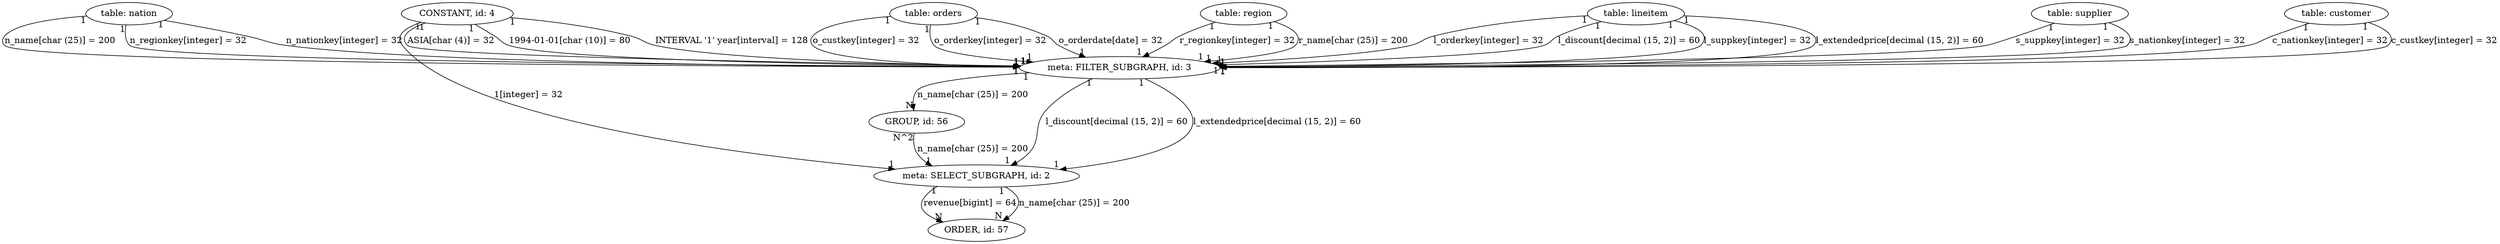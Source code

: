 digraph {
"table: nation" -> "meta: FILTER_SUBGRAPH, id: 3"[label="n_name[char (25)] = 200", headlabel="1", taillabel="1" ]
"table: orders" -> "meta: FILTER_SUBGRAPH, id: 3"[label="o_custkey[integer] = 32", headlabel="1", taillabel="1" ]
"meta: FILTER_SUBGRAPH, id: 3" -> "GROUP, id: 56"[label="n_name[char (25)] = 200", headlabel="N", taillabel="1" ]
"CONSTANT, id: 4" -> "meta: FILTER_SUBGRAPH, id: 3"[label="ASIA[char (4)] = 32", headlabel="1", taillabel="1" ]
"table: region" -> "meta: FILTER_SUBGRAPH, id: 3"[label="r_regionkey[integer] = 32", headlabel="1", taillabel="1" ]
"CONSTANT, id: 4" -> "meta: SELECT_SUBGRAPH, id: 2"[label="1[integer] = 32", headlabel="1", taillabel="1" ]
"CONSTANT, id: 4" -> "meta: FILTER_SUBGRAPH, id: 3"[label="1994-01-01[char (10)] = 80", headlabel="1", taillabel="1" ]
"table: lineitem" -> "meta: FILTER_SUBGRAPH, id: 3"[label="l_orderkey[integer] = 32", headlabel="1", taillabel="1" ]
"table: supplier" -> "meta: FILTER_SUBGRAPH, id: 3"[label="s_suppkey[integer] = 32", headlabel="1", taillabel="1" ]
"meta: SELECT_SUBGRAPH, id: 2" -> "ORDER, id: 57"[label="revenue[bigint] = 64", headlabel="N", taillabel="1" ]
"table: orders" -> "meta: FILTER_SUBGRAPH, id: 3"[label="o_orderkey[integer] = 32", headlabel="1", taillabel="1" ]
"meta: FILTER_SUBGRAPH, id: 3" -> "meta: SELECT_SUBGRAPH, id: 2"[label="l_discount[decimal (15, 2)] = 60", headlabel="1", taillabel="1" ]
"table: supplier" -> "meta: FILTER_SUBGRAPH, id: 3"[label="s_nationkey[integer] = 32", headlabel="1", taillabel="1" ]
"table: nation" -> "meta: FILTER_SUBGRAPH, id: 3"[label="n_regionkey[integer] = 32", headlabel="1", taillabel="1" ]
"table: lineitem" -> "meta: FILTER_SUBGRAPH, id: 3"[label="l_discount[decimal (15, 2)] = 60", headlabel="1", taillabel="1" ]
"table: lineitem" -> "meta: FILTER_SUBGRAPH, id: 3"[label="l_suppkey[integer] = 32", headlabel="1", taillabel="1" ]
"table: customer" -> "meta: FILTER_SUBGRAPH, id: 3"[label="c_nationkey[integer] = 32", headlabel="1", taillabel="1" ]
"table: orders" -> "meta: FILTER_SUBGRAPH, id: 3"[label="o_orderdate[date] = 32", headlabel="1", taillabel="1" ]
"table: lineitem" -> "meta: FILTER_SUBGRAPH, id: 3"[label="l_extendedprice[decimal (15, 2)] = 60", headlabel="1", taillabel="1" ]
"CONSTANT, id: 4" -> "meta: FILTER_SUBGRAPH, id: 3"[label="INTERVAL '1' year[interval] = 128", headlabel="1", taillabel="1" ]
"GROUP, id: 56" -> "meta: SELECT_SUBGRAPH, id: 2"[label="n_name[char (25)] = 200", headlabel="1", taillabel="N^2" ]
"meta: FILTER_SUBGRAPH, id: 3" -> "meta: SELECT_SUBGRAPH, id: 2"[label="l_extendedprice[decimal (15, 2)] = 60", headlabel="1", taillabel="1" ]
"table: region" -> "meta: FILTER_SUBGRAPH, id: 3"[label="r_name[char (25)] = 200", headlabel="1", taillabel="1" ]
"table: customer" -> "meta: FILTER_SUBGRAPH, id: 3"[label="c_custkey[integer] = 32", headlabel="1", taillabel="1" ]
"meta: SELECT_SUBGRAPH, id: 2" -> "ORDER, id: 57"[label="n_name[char (25)] = 200", headlabel="N", taillabel="1" ]
"table: nation" -> "meta: FILTER_SUBGRAPH, id: 3"[label="n_nationkey[integer] = 32", headlabel="1", taillabel="1" ]
}

